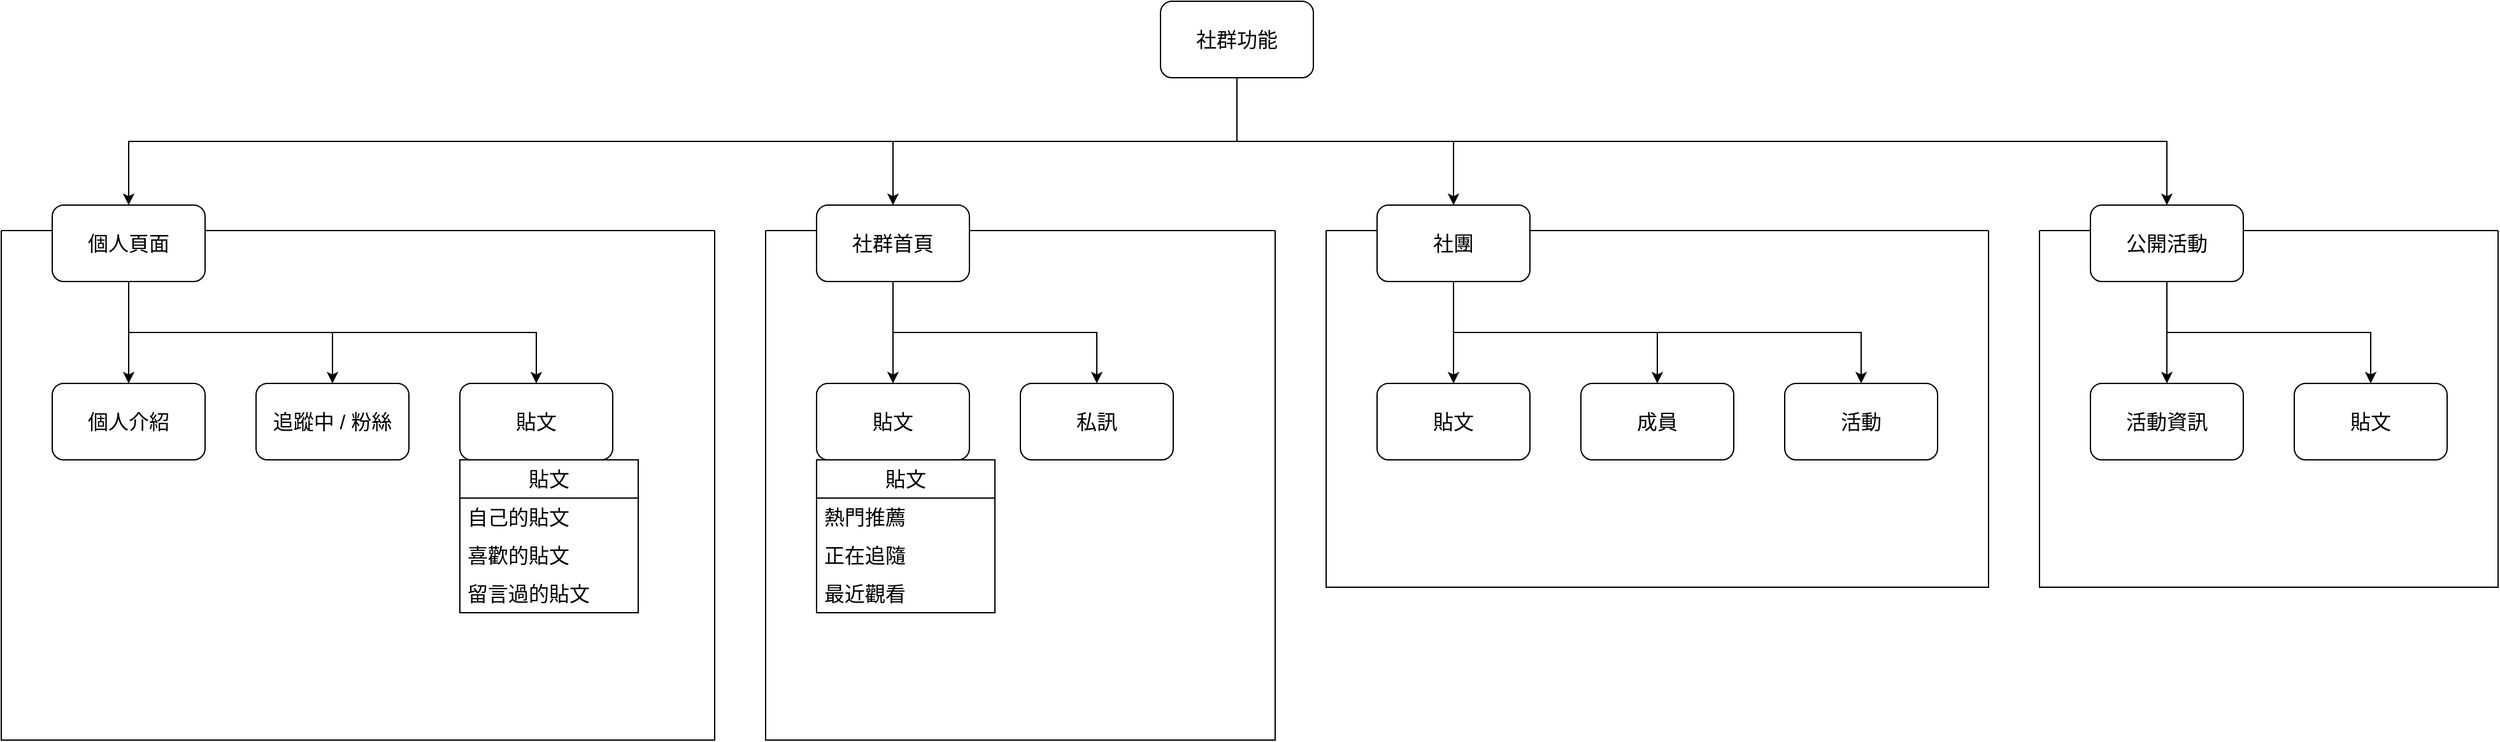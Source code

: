 <mxfile version="28.2.7">
  <diagram name="第 1 页" id="nhP1Kp4l2xEgsS98u0TF">
    <mxGraphModel dx="2381" dy="822" grid="1" gridSize="10" guides="1" tooltips="1" connect="1" arrows="1" fold="1" page="1" pageScale="1" pageWidth="827" pageHeight="1169" math="0" shadow="0">
      <root>
        <mxCell id="0" />
        <mxCell id="1" parent="0" />
        <mxCell id="ZQnh7hxJV5lGrwh2JK_R-76" style="edgeStyle=orthogonalEdgeStyle;rounded=0;orthogonalLoop=1;jettySize=auto;html=1;exitX=0.5;exitY=1;exitDx=0;exitDy=0;" edge="1" parent="1" source="ZQnh7hxJV5lGrwh2JK_R-39" target="ZQnh7hxJV5lGrwh2JK_R-2">
          <mxGeometry relative="1" as="geometry" />
        </mxCell>
        <mxCell id="ZQnh7hxJV5lGrwh2JK_R-77" style="edgeStyle=orthogonalEdgeStyle;rounded=0;orthogonalLoop=1;jettySize=auto;html=1;exitX=0.5;exitY=1;exitDx=0;exitDy=0;" edge="1" parent="1" source="ZQnh7hxJV5lGrwh2JK_R-39" target="ZQnh7hxJV5lGrwh2JK_R-1">
          <mxGeometry relative="1" as="geometry" />
        </mxCell>
        <mxCell id="ZQnh7hxJV5lGrwh2JK_R-78" style="edgeStyle=orthogonalEdgeStyle;rounded=0;orthogonalLoop=1;jettySize=auto;html=1;entryX=0.5;entryY=0;entryDx=0;entryDy=0;exitX=0.5;exitY=1;exitDx=0;exitDy=0;" edge="1" parent="1" source="ZQnh7hxJV5lGrwh2JK_R-39" target="ZQnh7hxJV5lGrwh2JK_R-4">
          <mxGeometry relative="1" as="geometry" />
        </mxCell>
        <mxCell id="ZQnh7hxJV5lGrwh2JK_R-79" style="edgeStyle=orthogonalEdgeStyle;rounded=0;orthogonalLoop=1;jettySize=auto;html=1;exitX=0.5;exitY=1;exitDx=0;exitDy=0;" edge="1" parent="1" source="ZQnh7hxJV5lGrwh2JK_R-39" target="ZQnh7hxJV5lGrwh2JK_R-57">
          <mxGeometry relative="1" as="geometry" />
        </mxCell>
        <mxCell id="ZQnh7hxJV5lGrwh2JK_R-39" value="&lt;font style=&quot;font-size: 16px;&quot;&gt;社群功能&lt;/font&gt;" style="rounded=1;whiteSpace=wrap;html=1;" vertex="1" parent="1">
          <mxGeometry x="400" y="180" width="120" height="60" as="geometry" />
        </mxCell>
        <mxCell id="ZQnh7hxJV5lGrwh2JK_R-52" value="" style="swimlane;startSize=0;" vertex="1" parent="1">
          <mxGeometry x="90" y="360" width="400" height="400" as="geometry">
            <mxRectangle x="90" y="360" width="50" height="40" as="alternateBounds" />
          </mxGeometry>
        </mxCell>
        <mxCell id="ZQnh7hxJV5lGrwh2JK_R-69" style="edgeStyle=orthogonalEdgeStyle;rounded=0;orthogonalLoop=1;jettySize=auto;html=1;entryX=0.5;entryY=0;entryDx=0;entryDy=0;" edge="1" parent="ZQnh7hxJV5lGrwh2JK_R-52" source="ZQnh7hxJV5lGrwh2JK_R-1" target="ZQnh7hxJV5lGrwh2JK_R-44">
          <mxGeometry relative="1" as="geometry" />
        </mxCell>
        <mxCell id="ZQnh7hxJV5lGrwh2JK_R-70" style="edgeStyle=orthogonalEdgeStyle;rounded=0;orthogonalLoop=1;jettySize=auto;html=1;exitX=0.5;exitY=1;exitDx=0;exitDy=0;" edge="1" parent="ZQnh7hxJV5lGrwh2JK_R-52" source="ZQnh7hxJV5lGrwh2JK_R-1" target="ZQnh7hxJV5lGrwh2JK_R-54">
          <mxGeometry relative="1" as="geometry" />
        </mxCell>
        <mxCell id="ZQnh7hxJV5lGrwh2JK_R-1" value="&lt;font style=&quot;font-size: 16px;&quot;&gt;社群首頁&lt;/font&gt;" style="rounded=1;whiteSpace=wrap;html=1;" vertex="1" parent="ZQnh7hxJV5lGrwh2JK_R-52">
          <mxGeometry x="40" y="-20" width="120" height="60" as="geometry" />
        </mxCell>
        <mxCell id="ZQnh7hxJV5lGrwh2JK_R-40" value="貼文" style="swimlane;fontStyle=0;childLayout=stackLayout;horizontal=1;startSize=30;horizontalStack=0;resizeParent=1;resizeParentMax=0;resizeLast=0;collapsible=1;marginBottom=0;whiteSpace=wrap;html=1;fontSize=16;" vertex="1" parent="ZQnh7hxJV5lGrwh2JK_R-52">
          <mxGeometry x="40" y="180" width="140" height="120" as="geometry">
            <mxRectangle x="120" y="480" width="70" height="30" as="alternateBounds" />
          </mxGeometry>
        </mxCell>
        <mxCell id="ZQnh7hxJV5lGrwh2JK_R-41" value="&lt;span style=&quot;text-align: center;&quot;&gt;熱門推薦&lt;/span&gt;" style="text;strokeColor=none;fillColor=none;align=left;verticalAlign=middle;spacingLeft=4;spacingRight=4;overflow=hidden;points=[[0,0.5],[1,0.5]];portConstraint=eastwest;rotatable=0;whiteSpace=wrap;html=1;fontSize=16;" vertex="1" parent="ZQnh7hxJV5lGrwh2JK_R-40">
          <mxGeometry y="30" width="140" height="30" as="geometry" />
        </mxCell>
        <mxCell id="ZQnh7hxJV5lGrwh2JK_R-42" value="&lt;span style=&quot;text-align: center;&quot;&gt;正在追隨&lt;/span&gt;" style="text;strokeColor=none;fillColor=none;align=left;verticalAlign=middle;spacingLeft=4;spacingRight=4;overflow=hidden;points=[[0,0.5],[1,0.5]];portConstraint=eastwest;rotatable=0;whiteSpace=wrap;html=1;fontSize=16;" vertex="1" parent="ZQnh7hxJV5lGrwh2JK_R-40">
          <mxGeometry y="60" width="140" height="30" as="geometry" />
        </mxCell>
        <mxCell id="ZQnh7hxJV5lGrwh2JK_R-43" value="&lt;span style=&quot;text-align: center;&quot;&gt;最近觀看&lt;/span&gt;" style="text;strokeColor=none;fillColor=none;align=left;verticalAlign=middle;spacingLeft=4;spacingRight=4;overflow=hidden;points=[[0,0.5],[1,0.5]];portConstraint=eastwest;rotatable=0;whiteSpace=wrap;html=1;fontSize=16;" vertex="1" parent="ZQnh7hxJV5lGrwh2JK_R-40">
          <mxGeometry y="90" width="140" height="30" as="geometry" />
        </mxCell>
        <mxCell id="ZQnh7hxJV5lGrwh2JK_R-44" value="&lt;font style=&quot;font-size: 16px;&quot;&gt;貼文&lt;/font&gt;" style="rounded=1;whiteSpace=wrap;html=1;" vertex="1" parent="ZQnh7hxJV5lGrwh2JK_R-52">
          <mxGeometry x="40" y="120" width="120" height="60" as="geometry" />
        </mxCell>
        <mxCell id="ZQnh7hxJV5lGrwh2JK_R-54" value="&lt;span style=&quot;font-size: 16px;&quot;&gt;私訊&lt;/span&gt;" style="rounded=1;whiteSpace=wrap;html=1;" vertex="1" parent="ZQnh7hxJV5lGrwh2JK_R-52">
          <mxGeometry x="200" y="120" width="120" height="60" as="geometry" />
        </mxCell>
        <mxCell id="ZQnh7hxJV5lGrwh2JK_R-55" value="" style="swimlane;startSize=0;" vertex="1" parent="1">
          <mxGeometry x="530" y="360" width="520" height="280" as="geometry">
            <mxRectangle y="320" width="50" height="40" as="alternateBounds" />
          </mxGeometry>
        </mxCell>
        <mxCell id="ZQnh7hxJV5lGrwh2JK_R-18" value="&lt;font style=&quot;font-size: 16px;&quot;&gt;活動&lt;/font&gt;" style="rounded=1;whiteSpace=wrap;html=1;" vertex="1" parent="ZQnh7hxJV5lGrwh2JK_R-55">
          <mxGeometry x="360" y="120" width="120" height="60" as="geometry" />
        </mxCell>
        <mxCell id="ZQnh7hxJV5lGrwh2JK_R-26" value="&lt;font style=&quot;font-size: 16px;&quot;&gt;貼文&lt;/font&gt;" style="rounded=1;whiteSpace=wrap;html=1;" vertex="1" parent="ZQnh7hxJV5lGrwh2JK_R-55">
          <mxGeometry x="40" y="120" width="120" height="60" as="geometry" />
        </mxCell>
        <mxCell id="ZQnh7hxJV5lGrwh2JK_R-53" value="&lt;font style=&quot;font-size: 16px;&quot;&gt;成員&lt;/font&gt;" style="rounded=1;whiteSpace=wrap;html=1;" vertex="1" parent="ZQnh7hxJV5lGrwh2JK_R-55">
          <mxGeometry x="200" y="120" width="120" height="60" as="geometry" />
        </mxCell>
        <mxCell id="ZQnh7hxJV5lGrwh2JK_R-71" style="edgeStyle=orthogonalEdgeStyle;rounded=0;orthogonalLoop=1;jettySize=auto;html=1;" edge="1" parent="ZQnh7hxJV5lGrwh2JK_R-55" source="ZQnh7hxJV5lGrwh2JK_R-4" target="ZQnh7hxJV5lGrwh2JK_R-26">
          <mxGeometry relative="1" as="geometry" />
        </mxCell>
        <mxCell id="ZQnh7hxJV5lGrwh2JK_R-72" style="edgeStyle=orthogonalEdgeStyle;rounded=0;orthogonalLoop=1;jettySize=auto;html=1;" edge="1" parent="ZQnh7hxJV5lGrwh2JK_R-55" target="ZQnh7hxJV5lGrwh2JK_R-53">
          <mxGeometry relative="1" as="geometry">
            <mxPoint x="100" y="40" as="sourcePoint" />
            <Array as="points">
              <mxPoint x="100" y="80" />
              <mxPoint x="260" y="80" />
            </Array>
          </mxGeometry>
        </mxCell>
        <mxCell id="ZQnh7hxJV5lGrwh2JK_R-73" style="edgeStyle=orthogonalEdgeStyle;rounded=0;orthogonalLoop=1;jettySize=auto;html=1;exitX=0.5;exitY=1;exitDx=0;exitDy=0;" edge="1" parent="ZQnh7hxJV5lGrwh2JK_R-55" source="ZQnh7hxJV5lGrwh2JK_R-4" target="ZQnh7hxJV5lGrwh2JK_R-18">
          <mxGeometry relative="1" as="geometry" />
        </mxCell>
        <mxCell id="ZQnh7hxJV5lGrwh2JK_R-4" value="&lt;font style=&quot;font-size: 16px;&quot;&gt;社團&lt;/font&gt;" style="rounded=1;whiteSpace=wrap;html=1;" vertex="1" parent="ZQnh7hxJV5lGrwh2JK_R-55">
          <mxGeometry x="40" y="-20" width="120" height="60" as="geometry" />
        </mxCell>
        <mxCell id="ZQnh7hxJV5lGrwh2JK_R-61" value="" style="swimlane;startSize=0;" vertex="1" parent="1">
          <mxGeometry x="1090" y="360" width="360" height="280" as="geometry" />
        </mxCell>
        <mxCell id="ZQnh7hxJV5lGrwh2JK_R-74" style="edgeStyle=orthogonalEdgeStyle;rounded=0;orthogonalLoop=1;jettySize=auto;html=1;" edge="1" parent="ZQnh7hxJV5lGrwh2JK_R-61" source="ZQnh7hxJV5lGrwh2JK_R-57" target="ZQnh7hxJV5lGrwh2JK_R-58">
          <mxGeometry relative="1" as="geometry" />
        </mxCell>
        <mxCell id="ZQnh7hxJV5lGrwh2JK_R-75" style="edgeStyle=orthogonalEdgeStyle;rounded=0;orthogonalLoop=1;jettySize=auto;html=1;exitX=0.5;exitY=1;exitDx=0;exitDy=0;" edge="1" parent="ZQnh7hxJV5lGrwh2JK_R-61" source="ZQnh7hxJV5lGrwh2JK_R-57" target="ZQnh7hxJV5lGrwh2JK_R-59">
          <mxGeometry relative="1" as="geometry" />
        </mxCell>
        <mxCell id="ZQnh7hxJV5lGrwh2JK_R-57" value="&lt;font style=&quot;font-size: 16px;&quot;&gt;公開活動&lt;/font&gt;" style="rounded=1;whiteSpace=wrap;html=1;" vertex="1" parent="ZQnh7hxJV5lGrwh2JK_R-61">
          <mxGeometry x="40" y="-20" width="120" height="60" as="geometry" />
        </mxCell>
        <mxCell id="ZQnh7hxJV5lGrwh2JK_R-58" value="&lt;font style=&quot;font-size: 16px;&quot;&gt;活動資訊&lt;/font&gt;" style="rounded=1;whiteSpace=wrap;html=1;" vertex="1" parent="ZQnh7hxJV5lGrwh2JK_R-61">
          <mxGeometry x="40" y="120" width="120" height="60" as="geometry" />
        </mxCell>
        <mxCell id="ZQnh7hxJV5lGrwh2JK_R-59" value="&lt;font style=&quot;font-size: 16px;&quot;&gt;貼文&lt;/font&gt;" style="rounded=1;whiteSpace=wrap;html=1;" vertex="1" parent="ZQnh7hxJV5lGrwh2JK_R-61">
          <mxGeometry x="200" y="120" width="120" height="60" as="geometry" />
        </mxCell>
        <mxCell id="ZQnh7hxJV5lGrwh2JK_R-51" value="" style="swimlane;startSize=0;" vertex="1" parent="1">
          <mxGeometry x="-510" y="360" width="560" height="400" as="geometry">
            <mxRectangle x="-470" y="310" width="50" height="40" as="alternateBounds" />
          </mxGeometry>
        </mxCell>
        <mxCell id="ZQnh7hxJV5lGrwh2JK_R-5" value="&lt;font style=&quot;font-size: 16px;&quot;&gt;追蹤中 / 粉絲&lt;/font&gt;" style="rounded=1;whiteSpace=wrap;html=1;" vertex="1" parent="ZQnh7hxJV5lGrwh2JK_R-51">
          <mxGeometry x="200" y="120" width="120" height="60" as="geometry" />
        </mxCell>
        <mxCell id="ZQnh7hxJV5lGrwh2JK_R-23" value="&lt;font style=&quot;font-size: 16px;&quot;&gt;貼文&lt;/font&gt;" style="rounded=1;whiteSpace=wrap;html=1;" vertex="1" parent="ZQnh7hxJV5lGrwh2JK_R-51">
          <mxGeometry x="360" y="120" width="120" height="60" as="geometry" />
        </mxCell>
        <mxCell id="ZQnh7hxJV5lGrwh2JK_R-31" value="貼文" style="swimlane;fontStyle=0;childLayout=stackLayout;horizontal=1;startSize=30;horizontalStack=0;resizeParent=1;resizeParentMax=0;resizeLast=0;collapsible=1;marginBottom=0;whiteSpace=wrap;html=1;fontSize=16;" vertex="1" parent="ZQnh7hxJV5lGrwh2JK_R-51">
          <mxGeometry x="360" y="180" width="140" height="120" as="geometry">
            <mxRectangle x="120" y="480" width="70" height="30" as="alternateBounds" />
          </mxGeometry>
        </mxCell>
        <mxCell id="ZQnh7hxJV5lGrwh2JK_R-32" value="自己的貼文" style="text;strokeColor=none;fillColor=none;align=left;verticalAlign=middle;spacingLeft=4;spacingRight=4;overflow=hidden;points=[[0,0.5],[1,0.5]];portConstraint=eastwest;rotatable=0;whiteSpace=wrap;html=1;fontSize=16;" vertex="1" parent="ZQnh7hxJV5lGrwh2JK_R-31">
          <mxGeometry y="30" width="140" height="30" as="geometry" />
        </mxCell>
        <mxCell id="ZQnh7hxJV5lGrwh2JK_R-33" value="喜歡的貼文" style="text;strokeColor=none;fillColor=none;align=left;verticalAlign=middle;spacingLeft=4;spacingRight=4;overflow=hidden;points=[[0,0.5],[1,0.5]];portConstraint=eastwest;rotatable=0;whiteSpace=wrap;html=1;fontSize=16;" vertex="1" parent="ZQnh7hxJV5lGrwh2JK_R-31">
          <mxGeometry y="60" width="140" height="30" as="geometry" />
        </mxCell>
        <mxCell id="ZQnh7hxJV5lGrwh2JK_R-34" value="留言過的貼文" style="text;strokeColor=none;fillColor=none;align=left;verticalAlign=middle;spacingLeft=4;spacingRight=4;overflow=hidden;points=[[0,0.5],[1,0.5]];portConstraint=eastwest;rotatable=0;whiteSpace=wrap;html=1;fontSize=16;" vertex="1" parent="ZQnh7hxJV5lGrwh2JK_R-31">
          <mxGeometry y="90" width="140" height="30" as="geometry" />
        </mxCell>
        <mxCell id="ZQnh7hxJV5lGrwh2JK_R-50" value="&lt;font style=&quot;font-size: 16px;&quot;&gt;個人介紹&lt;/font&gt;" style="rounded=1;whiteSpace=wrap;html=1;" vertex="1" parent="ZQnh7hxJV5lGrwh2JK_R-51">
          <mxGeometry x="40" y="120" width="120" height="60" as="geometry" />
        </mxCell>
        <mxCell id="ZQnh7hxJV5lGrwh2JK_R-66" style="edgeStyle=orthogonalEdgeStyle;rounded=0;orthogonalLoop=1;jettySize=auto;html=1;entryX=0.5;entryY=0;entryDx=0;entryDy=0;" edge="1" parent="ZQnh7hxJV5lGrwh2JK_R-51" source="ZQnh7hxJV5lGrwh2JK_R-2" target="ZQnh7hxJV5lGrwh2JK_R-50">
          <mxGeometry relative="1" as="geometry" />
        </mxCell>
        <mxCell id="ZQnh7hxJV5lGrwh2JK_R-67" style="edgeStyle=orthogonalEdgeStyle;rounded=0;orthogonalLoop=1;jettySize=auto;html=1;entryX=0.5;entryY=0;entryDx=0;entryDy=0;exitX=0.5;exitY=1;exitDx=0;exitDy=0;" edge="1" parent="ZQnh7hxJV5lGrwh2JK_R-51" source="ZQnh7hxJV5lGrwh2JK_R-2" target="ZQnh7hxJV5lGrwh2JK_R-5">
          <mxGeometry relative="1" as="geometry" />
        </mxCell>
        <mxCell id="ZQnh7hxJV5lGrwh2JK_R-68" style="edgeStyle=orthogonalEdgeStyle;rounded=0;orthogonalLoop=1;jettySize=auto;html=1;exitX=0.5;exitY=1;exitDx=0;exitDy=0;" edge="1" parent="ZQnh7hxJV5lGrwh2JK_R-51" source="ZQnh7hxJV5lGrwh2JK_R-2" target="ZQnh7hxJV5lGrwh2JK_R-23">
          <mxGeometry relative="1" as="geometry" />
        </mxCell>
        <mxCell id="ZQnh7hxJV5lGrwh2JK_R-2" value="&lt;font style=&quot;font-size: 16px;&quot;&gt;個人頁面&lt;/font&gt;" style="rounded=1;whiteSpace=wrap;html=1;" vertex="1" parent="ZQnh7hxJV5lGrwh2JK_R-51">
          <mxGeometry x="40" y="-20" width="120" height="60" as="geometry" />
        </mxCell>
      </root>
    </mxGraphModel>
  </diagram>
</mxfile>
